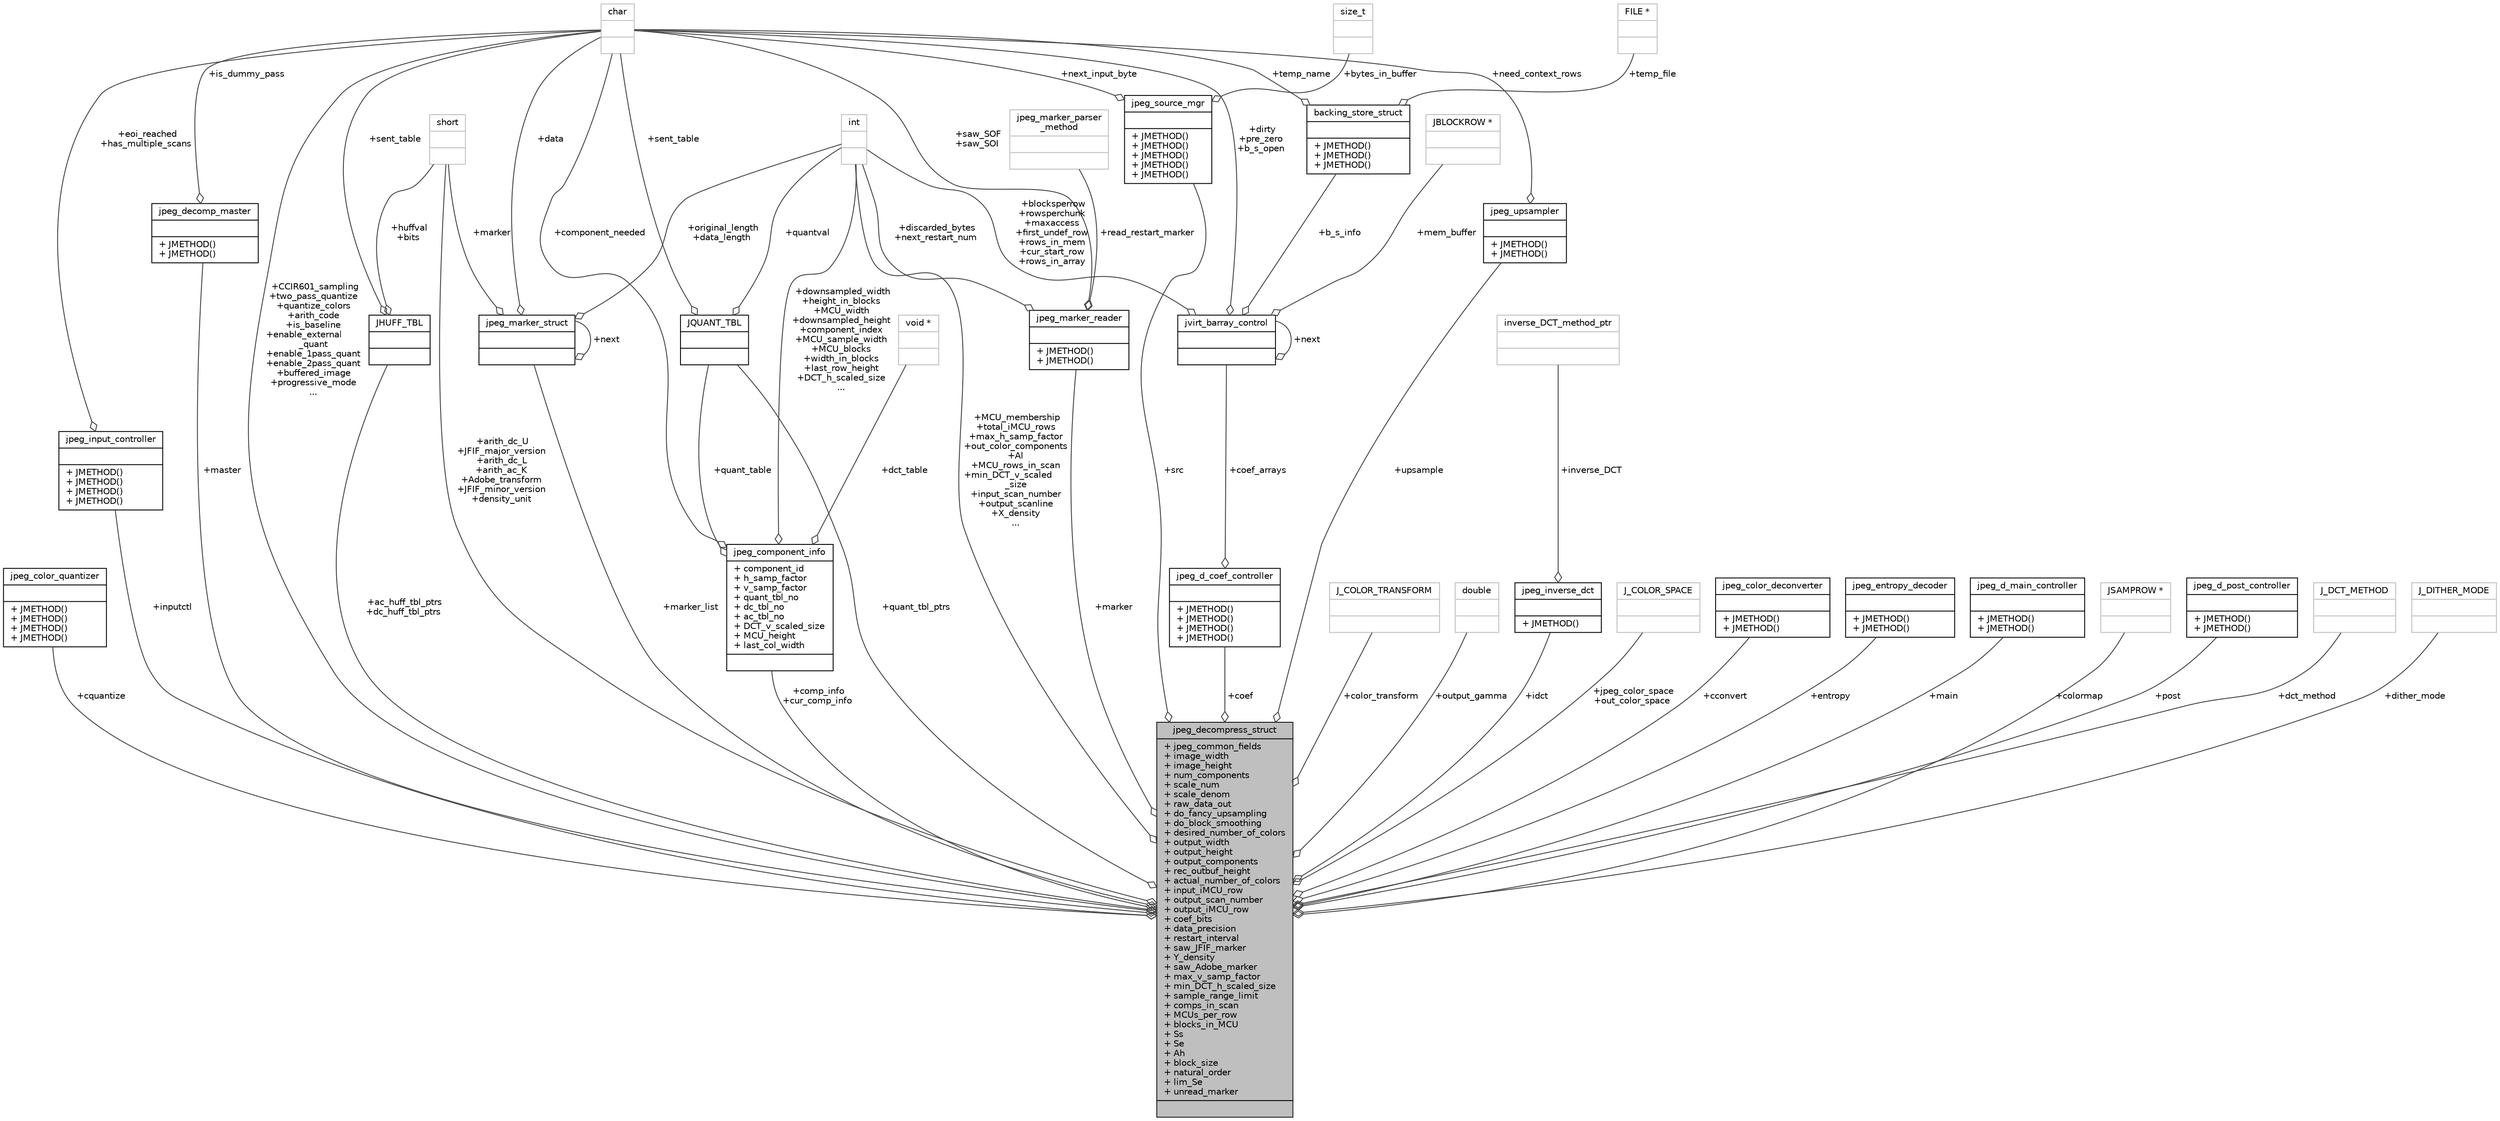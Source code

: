 digraph "jpeg_decompress_struct"
{
 // LATEX_PDF_SIZE
  bgcolor="transparent";
  edge [fontname="Helvetica",fontsize="10",labelfontname="Helvetica",labelfontsize="10"];
  node [fontname="Helvetica",fontsize="10",shape=record];
  Node1 [label="{jpeg_decompress_struct\n|+ jpeg_common_fields\l+ image_width\l+ image_height\l+ num_components\l+ scale_num\l+ scale_denom\l+ raw_data_out\l+ do_fancy_upsampling\l+ do_block_smoothing\l+ desired_number_of_colors\l+ output_width\l+ output_height\l+ output_components\l+ rec_outbuf_height\l+ actual_number_of_colors\l+ input_iMCU_row\l+ output_scan_number\l+ output_iMCU_row\l+ coef_bits\l+ data_precision\l+ restart_interval\l+ saw_JFIF_marker\l+ Y_density\l+ saw_Adobe_marker\l+ max_v_samp_factor\l+ min_DCT_h_scaled_size\l+ sample_range_limit\l+ comps_in_scan\l+ MCUs_per_row\l+ blocks_in_MCU\l+ Ss\l+ Se\l+ Ah\l+ block_size\l+ natural_order\l+ lim_Se\l+ unread_marker\l|}",height=0.2,width=0.4,color="black", fillcolor="grey75", style="filled", fontcolor="black",tooltip=" "];
  Node2 -> Node1 [color="grey25",fontsize="10",style="solid",label=" +cquantize" ,arrowhead="odiamond",fontname="Helvetica"];
  Node2 [label="{jpeg_color_quantizer\n||+ JMETHOD()\l+ JMETHOD()\l+ JMETHOD()\l+ JMETHOD()\l}",height=0.2,width=0.4,color="black",URL="$structjpeg__color__quantizer.html",tooltip=" "];
  Node3 -> Node1 [color="grey25",fontsize="10",style="solid",label=" +quant_tbl_ptrs" ,arrowhead="odiamond",fontname="Helvetica"];
  Node3 [label="{JQUANT_TBL\n||}",height=0.2,width=0.4,color="black",URL="$structJQUANT__TBL.html",tooltip=" "];
  Node4 -> Node3 [color="grey25",fontsize="10",style="solid",label=" +sent_table" ,arrowhead="odiamond",fontname="Helvetica"];
  Node4 [label="{char\n||}",height=0.2,width=0.4,color="grey75",tooltip=" "];
  Node5 -> Node3 [color="grey25",fontsize="10",style="solid",label=" +quantval" ,arrowhead="odiamond",fontname="Helvetica"];
  Node5 [label="{int\n||}",height=0.2,width=0.4,color="grey75",tooltip=" "];
  Node6 -> Node1 [color="grey25",fontsize="10",style="solid",label=" +color_transform" ,arrowhead="odiamond",fontname="Helvetica"];
  Node6 [label="{J_COLOR_TRANSFORM\n||}",height=0.2,width=0.4,color="grey75",tooltip=" "];
  Node7 -> Node1 [color="grey25",fontsize="10",style="solid",label=" +ac_huff_tbl_ptrs\n+dc_huff_tbl_ptrs" ,arrowhead="odiamond",fontname="Helvetica"];
  Node7 [label="{JHUFF_TBL\n||}",height=0.2,width=0.4,color="black",URL="$structJHUFF__TBL.html",tooltip=" "];
  Node4 -> Node7 [color="grey25",fontsize="10",style="solid",label=" +sent_table" ,arrowhead="odiamond",fontname="Helvetica"];
  Node8 -> Node7 [color="grey25",fontsize="10",style="solid",label=" +huffval\n+bits" ,arrowhead="odiamond",fontname="Helvetica"];
  Node8 [label="{short\n||}",height=0.2,width=0.4,color="grey75",tooltip=" "];
  Node9 -> Node1 [color="grey25",fontsize="10",style="solid",label=" +output_gamma" ,arrowhead="odiamond",fontname="Helvetica"];
  Node9 [label="{double\n||}",height=0.2,width=0.4,color="grey75",tooltip=" "];
  Node10 -> Node1 [color="grey25",fontsize="10",style="solid",label=" +idct" ,arrowhead="odiamond",fontname="Helvetica"];
  Node10 [label="{jpeg_inverse_dct\n||+ JMETHOD()\l}",height=0.2,width=0.4,color="black",URL="$structjpeg__inverse__dct.html",tooltip=" "];
  Node11 -> Node10 [color="grey25",fontsize="10",style="solid",label=" +inverse_DCT" ,arrowhead="odiamond",fontname="Helvetica"];
  Node11 [label="{inverse_DCT_method_ptr\n||}",height=0.2,width=0.4,color="grey75",tooltip=" "];
  Node12 -> Node1 [color="grey25",fontsize="10",style="solid",label=" +comp_info\n+cur_comp_info" ,arrowhead="odiamond",fontname="Helvetica"];
  Node12 [label="{jpeg_component_info\n|+ component_id\l+ h_samp_factor\l+ v_samp_factor\l+ quant_tbl_no\l+ dc_tbl_no\l+ ac_tbl_no\l+ DCT_v_scaled_size\l+ MCU_height\l+ last_col_width\l|}",height=0.2,width=0.4,color="black",URL="$structjpeg__component__info.html",tooltip=" "];
  Node3 -> Node12 [color="grey25",fontsize="10",style="solid",label=" +quant_table" ,arrowhead="odiamond",fontname="Helvetica"];
  Node4 -> Node12 [color="grey25",fontsize="10",style="solid",label=" +component_needed" ,arrowhead="odiamond",fontname="Helvetica"];
  Node5 -> Node12 [color="grey25",fontsize="10",style="solid",label=" +downsampled_width\n+height_in_blocks\n+MCU_width\n+downsampled_height\n+component_index\n+MCU_sample_width\n+MCU_blocks\n+width_in_blocks\n+last_row_height\n+DCT_h_scaled_size\n..." ,arrowhead="odiamond",fontname="Helvetica"];
  Node13 -> Node12 [color="grey25",fontsize="10",style="solid",label=" +dct_table" ,arrowhead="odiamond",fontname="Helvetica"];
  Node13 [label="{void *\n||}",height=0.2,width=0.4,color="grey75",tooltip=" "];
  Node14 -> Node1 [color="grey25",fontsize="10",style="solid",label=" +src" ,arrowhead="odiamond",fontname="Helvetica"];
  Node14 [label="{jpeg_source_mgr\n||+ JMETHOD()\l+ JMETHOD()\l+ JMETHOD()\l+ JMETHOD()\l+ JMETHOD()\l}",height=0.2,width=0.4,color="black",URL="$structjpeg__source__mgr.html",tooltip=" "];
  Node4 -> Node14 [color="grey25",fontsize="10",style="solid",label=" +next_input_byte" ,arrowhead="odiamond",fontname="Helvetica"];
  Node15 -> Node14 [color="grey25",fontsize="10",style="solid",label=" +bytes_in_buffer" ,arrowhead="odiamond",fontname="Helvetica"];
  Node15 [label="{size_t\n||}",height=0.2,width=0.4,color="grey75",tooltip=" "];
  Node16 -> Node1 [color="grey25",fontsize="10",style="solid",label=" +coef" ,arrowhead="odiamond",fontname="Helvetica"];
  Node16 [label="{jpeg_d_coef_controller\n||+ JMETHOD()\l+ JMETHOD()\l+ JMETHOD()\l+ JMETHOD()\l}",height=0.2,width=0.4,color="black",URL="$structjpeg__d__coef__controller.html",tooltip=" "];
  Node17 -> Node16 [color="grey25",fontsize="10",style="solid",label=" +coef_arrays" ,arrowhead="odiamond",fontname="Helvetica"];
  Node17 [label="{jvirt_barray_control\n||}",height=0.2,width=0.4,color="black",URL="$structjvirt__barray__control.html",tooltip=" "];
  Node17 -> Node17 [color="grey25",fontsize="10",style="solid",label=" +next" ,arrowhead="odiamond",fontname="Helvetica"];
  Node4 -> Node17 [color="grey25",fontsize="10",style="solid",label=" +dirty\n+pre_zero\n+b_s_open" ,arrowhead="odiamond",fontname="Helvetica"];
  Node5 -> Node17 [color="grey25",fontsize="10",style="solid",label=" +blocksperrow\n+rowsperchunk\n+maxaccess\n+first_undef_row\n+rows_in_mem\n+cur_start_row\n+rows_in_array" ,arrowhead="odiamond",fontname="Helvetica"];
  Node18 -> Node17 [color="grey25",fontsize="10",style="solid",label=" +mem_buffer" ,arrowhead="odiamond",fontname="Helvetica"];
  Node18 [label="{JBLOCKROW *\n||}",height=0.2,width=0.4,color="grey75",tooltip=" "];
  Node19 -> Node17 [color="grey25",fontsize="10",style="solid",label=" +b_s_info" ,arrowhead="odiamond",fontname="Helvetica"];
  Node19 [label="{backing_store_struct\n||+ JMETHOD()\l+ JMETHOD()\l+ JMETHOD()\l}",height=0.2,width=0.4,color="black",URL="$structbacking__store__struct.html",tooltip=" "];
  Node4 -> Node19 [color="grey25",fontsize="10",style="solid",label=" +temp_name" ,arrowhead="odiamond",fontname="Helvetica"];
  Node20 -> Node19 [color="grey25",fontsize="10",style="solid",label=" +temp_file" ,arrowhead="odiamond",fontname="Helvetica"];
  Node20 [label="{FILE *\n||}",height=0.2,width=0.4,color="grey75",tooltip=" "];
  Node21 -> Node1 [color="grey25",fontsize="10",style="solid",label=" +jpeg_color_space\n+out_color_space" ,arrowhead="odiamond",fontname="Helvetica"];
  Node21 [label="{J_COLOR_SPACE\n||}",height=0.2,width=0.4,color="grey75",tooltip=" "];
  Node8 -> Node1 [color="grey25",fontsize="10",style="solid",label=" +arith_dc_U\n+JFIF_major_version\n+arith_dc_L\n+arith_ac_K\n+Adobe_transform\n+JFIF_minor_version\n+density_unit" ,arrowhead="odiamond",fontname="Helvetica"];
  Node4 -> Node1 [color="grey25",fontsize="10",style="solid",label=" +CCIR601_sampling\n+two_pass_quantize\n+quantize_colors\n+arith_code\n+is_baseline\n+enable_external\l_quant\n+enable_1pass_quant\n+enable_2pass_quant\n+buffered_image\n+progressive_mode\n..." ,arrowhead="odiamond",fontname="Helvetica"];
  Node22 -> Node1 [color="grey25",fontsize="10",style="solid",label=" +marker_list" ,arrowhead="odiamond",fontname="Helvetica"];
  Node22 [label="{jpeg_marker_struct\n||}",height=0.2,width=0.4,color="black",URL="$structjpeg__marker__struct.html",tooltip=" "];
  Node4 -> Node22 [color="grey25",fontsize="10",style="solid",label=" +data" ,arrowhead="odiamond",fontname="Helvetica"];
  Node8 -> Node22 [color="grey25",fontsize="10",style="solid",label=" +marker" ,arrowhead="odiamond",fontname="Helvetica"];
  Node22 -> Node22 [color="grey25",fontsize="10",style="solid",label=" +next" ,arrowhead="odiamond",fontname="Helvetica"];
  Node5 -> Node22 [color="grey25",fontsize="10",style="solid",label=" +original_length\n+data_length" ,arrowhead="odiamond",fontname="Helvetica"];
  Node23 -> Node1 [color="grey25",fontsize="10",style="solid",label=" +cconvert" ,arrowhead="odiamond",fontname="Helvetica"];
  Node23 [label="{jpeg_color_deconverter\n||+ JMETHOD()\l+ JMETHOD()\l}",height=0.2,width=0.4,color="black",URL="$structjpeg__color__deconverter.html",tooltip=" "];
  Node24 -> Node1 [color="grey25",fontsize="10",style="solid",label=" +entropy" ,arrowhead="odiamond",fontname="Helvetica"];
  Node24 [label="{jpeg_entropy_decoder\n||+ JMETHOD()\l+ JMETHOD()\l}",height=0.2,width=0.4,color="black",URL="$structjpeg__entropy__decoder.html",tooltip=" "];
  Node25 -> Node1 [color="grey25",fontsize="10",style="solid",label=" +marker" ,arrowhead="odiamond",fontname="Helvetica"];
  Node25 [label="{jpeg_marker_reader\n||+ JMETHOD()\l+ JMETHOD()\l}",height=0.2,width=0.4,color="black",URL="$structjpeg__marker__reader.html",tooltip=" "];
  Node4 -> Node25 [color="grey25",fontsize="10",style="solid",label=" +saw_SOF\n+saw_SOI" ,arrowhead="odiamond",fontname="Helvetica"];
  Node26 -> Node25 [color="grey25",fontsize="10",style="solid",label=" +read_restart_marker" ,arrowhead="odiamond",fontname="Helvetica"];
  Node26 [label="{jpeg_marker_parser\l_method\n||}",height=0.2,width=0.4,color="grey75",tooltip=" "];
  Node5 -> Node25 [color="grey25",fontsize="10",style="solid",label=" +discarded_bytes\n+next_restart_num" ,arrowhead="odiamond",fontname="Helvetica"];
  Node27 -> Node1 [color="grey25",fontsize="10",style="solid",label=" +main" ,arrowhead="odiamond",fontname="Helvetica"];
  Node27 [label="{jpeg_d_main_controller\n||+ JMETHOD()\l+ JMETHOD()\l}",height=0.2,width=0.4,color="black",URL="$structjpeg__d__main__controller.html",tooltip=" "];
  Node28 -> Node1 [color="grey25",fontsize="10",style="solid",label=" +colormap" ,arrowhead="odiamond",fontname="Helvetica"];
  Node28 [label="{JSAMPROW *\n||}",height=0.2,width=0.4,color="grey75",tooltip=" "];
  Node5 -> Node1 [color="grey25",fontsize="10",style="solid",label=" +MCU_membership\n+total_iMCU_rows\n+max_h_samp_factor\n+out_color_components\n+Al\n+MCU_rows_in_scan\n+min_DCT_v_scaled\l_size\n+input_scan_number\n+output_scanline\n+X_density\n..." ,arrowhead="odiamond",fontname="Helvetica"];
  Node29 -> Node1 [color="grey25",fontsize="10",style="solid",label=" +upsample" ,arrowhead="odiamond",fontname="Helvetica"];
  Node29 [label="{jpeg_upsampler\n||+ JMETHOD()\l+ JMETHOD()\l}",height=0.2,width=0.4,color="black",URL="$structjpeg__upsampler.html",tooltip=" "];
  Node4 -> Node29 [color="grey25",fontsize="10",style="solid",label=" +need_context_rows" ,arrowhead="odiamond",fontname="Helvetica"];
  Node30 -> Node1 [color="grey25",fontsize="10",style="solid",label=" +inputctl" ,arrowhead="odiamond",fontname="Helvetica"];
  Node30 [label="{jpeg_input_controller\n||+ JMETHOD()\l+ JMETHOD()\l+ JMETHOD()\l+ JMETHOD()\l}",height=0.2,width=0.4,color="black",URL="$structjpeg__input__controller.html",tooltip=" "];
  Node4 -> Node30 [color="grey25",fontsize="10",style="solid",label=" +eoi_reached\n+has_multiple_scans" ,arrowhead="odiamond",fontname="Helvetica"];
  Node31 -> Node1 [color="grey25",fontsize="10",style="solid",label=" +post" ,arrowhead="odiamond",fontname="Helvetica"];
  Node31 [label="{jpeg_d_post_controller\n||+ JMETHOD()\l+ JMETHOD()\l}",height=0.2,width=0.4,color="black",URL="$structjpeg__d__post__controller.html",tooltip=" "];
  Node32 -> Node1 [color="grey25",fontsize="10",style="solid",label=" +master" ,arrowhead="odiamond",fontname="Helvetica"];
  Node32 [label="{jpeg_decomp_master\n||+ JMETHOD()\l+ JMETHOD()\l}",height=0.2,width=0.4,color="black",URL="$structjpeg__decomp__master.html",tooltip=" "];
  Node4 -> Node32 [color="grey25",fontsize="10",style="solid",label=" +is_dummy_pass" ,arrowhead="odiamond",fontname="Helvetica"];
  Node33 -> Node1 [color="grey25",fontsize="10",style="solid",label=" +dct_method" ,arrowhead="odiamond",fontname="Helvetica"];
  Node33 [label="{J_DCT_METHOD\n||}",height=0.2,width=0.4,color="grey75",tooltip=" "];
  Node34 -> Node1 [color="grey25",fontsize="10",style="solid",label=" +dither_mode" ,arrowhead="odiamond",fontname="Helvetica"];
  Node34 [label="{J_DITHER_MODE\n||}",height=0.2,width=0.4,color="grey75",tooltip=" "];
}
